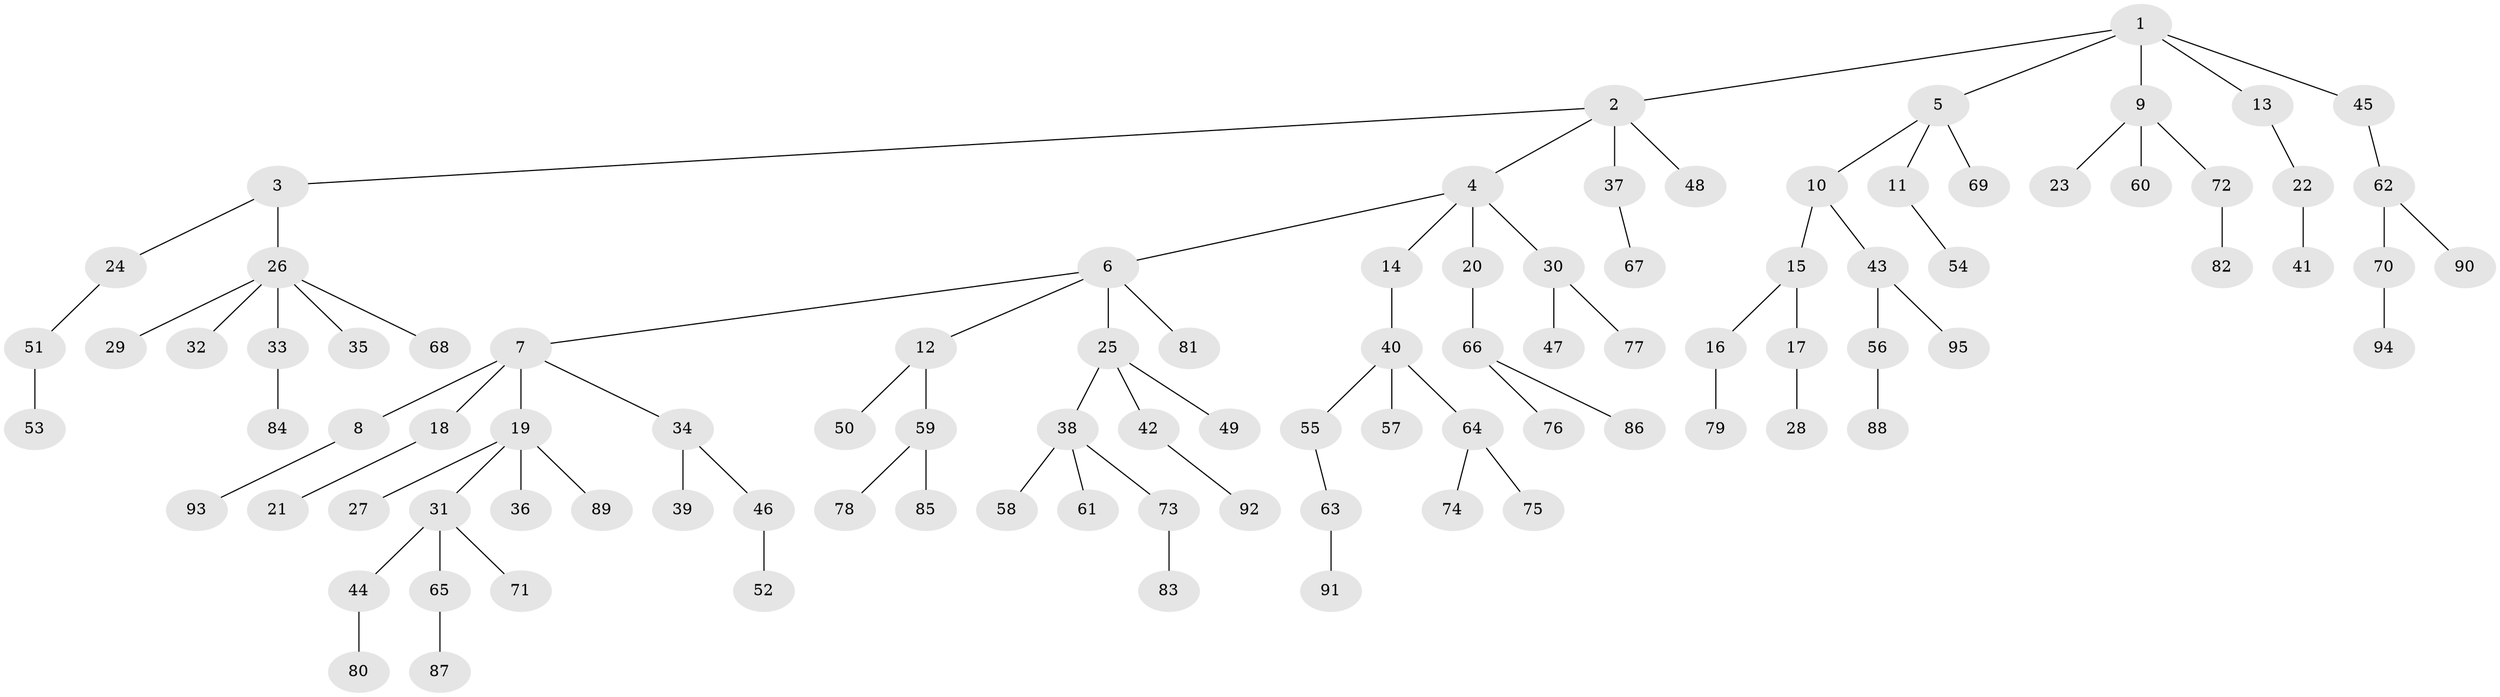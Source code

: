 // coarse degree distribution, {5: 0.05970149253731343, 4: 0.05970149253731343, 3: 0.1791044776119403, 1: 0.5074626865671642, 2: 0.19402985074626866}
// Generated by graph-tools (version 1.1) at 2025/52/03/04/25 22:52:00]
// undirected, 95 vertices, 94 edges
graph export_dot {
  node [color=gray90,style=filled];
  1;
  2;
  3;
  4;
  5;
  6;
  7;
  8;
  9;
  10;
  11;
  12;
  13;
  14;
  15;
  16;
  17;
  18;
  19;
  20;
  21;
  22;
  23;
  24;
  25;
  26;
  27;
  28;
  29;
  30;
  31;
  32;
  33;
  34;
  35;
  36;
  37;
  38;
  39;
  40;
  41;
  42;
  43;
  44;
  45;
  46;
  47;
  48;
  49;
  50;
  51;
  52;
  53;
  54;
  55;
  56;
  57;
  58;
  59;
  60;
  61;
  62;
  63;
  64;
  65;
  66;
  67;
  68;
  69;
  70;
  71;
  72;
  73;
  74;
  75;
  76;
  77;
  78;
  79;
  80;
  81;
  82;
  83;
  84;
  85;
  86;
  87;
  88;
  89;
  90;
  91;
  92;
  93;
  94;
  95;
  1 -- 2;
  1 -- 5;
  1 -- 9;
  1 -- 13;
  1 -- 45;
  2 -- 3;
  2 -- 4;
  2 -- 37;
  2 -- 48;
  3 -- 24;
  3 -- 26;
  4 -- 6;
  4 -- 14;
  4 -- 20;
  4 -- 30;
  5 -- 10;
  5 -- 11;
  5 -- 69;
  6 -- 7;
  6 -- 12;
  6 -- 25;
  6 -- 81;
  7 -- 8;
  7 -- 18;
  7 -- 19;
  7 -- 34;
  8 -- 93;
  9 -- 23;
  9 -- 60;
  9 -- 72;
  10 -- 15;
  10 -- 43;
  11 -- 54;
  12 -- 50;
  12 -- 59;
  13 -- 22;
  14 -- 40;
  15 -- 16;
  15 -- 17;
  16 -- 79;
  17 -- 28;
  18 -- 21;
  19 -- 27;
  19 -- 31;
  19 -- 36;
  19 -- 89;
  20 -- 66;
  22 -- 41;
  24 -- 51;
  25 -- 38;
  25 -- 42;
  25 -- 49;
  26 -- 29;
  26 -- 32;
  26 -- 33;
  26 -- 35;
  26 -- 68;
  30 -- 47;
  30 -- 77;
  31 -- 44;
  31 -- 65;
  31 -- 71;
  33 -- 84;
  34 -- 39;
  34 -- 46;
  37 -- 67;
  38 -- 58;
  38 -- 61;
  38 -- 73;
  40 -- 55;
  40 -- 57;
  40 -- 64;
  42 -- 92;
  43 -- 56;
  43 -- 95;
  44 -- 80;
  45 -- 62;
  46 -- 52;
  51 -- 53;
  55 -- 63;
  56 -- 88;
  59 -- 78;
  59 -- 85;
  62 -- 70;
  62 -- 90;
  63 -- 91;
  64 -- 74;
  64 -- 75;
  65 -- 87;
  66 -- 76;
  66 -- 86;
  70 -- 94;
  72 -- 82;
  73 -- 83;
}
